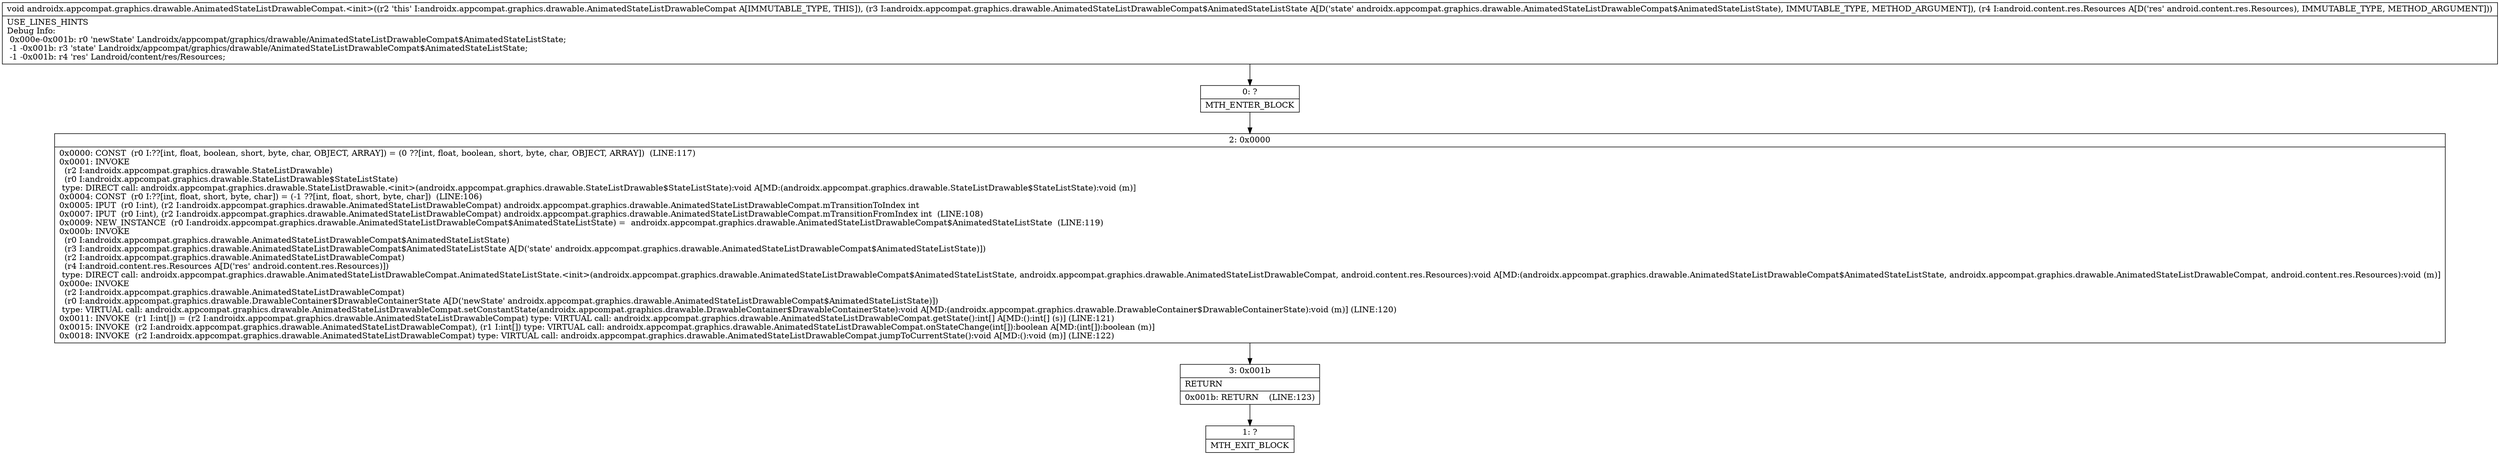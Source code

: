 digraph "CFG forandroidx.appcompat.graphics.drawable.AnimatedStateListDrawableCompat.\<init\>(Landroidx\/appcompat\/graphics\/drawable\/AnimatedStateListDrawableCompat$AnimatedStateListState;Landroid\/content\/res\/Resources;)V" {
Node_0 [shape=record,label="{0\:\ ?|MTH_ENTER_BLOCK\l}"];
Node_2 [shape=record,label="{2\:\ 0x0000|0x0000: CONST  (r0 I:??[int, float, boolean, short, byte, char, OBJECT, ARRAY]) = (0 ??[int, float, boolean, short, byte, char, OBJECT, ARRAY])  (LINE:117)\l0x0001: INVOKE  \l  (r2 I:androidx.appcompat.graphics.drawable.StateListDrawable)\l  (r0 I:androidx.appcompat.graphics.drawable.StateListDrawable$StateListState)\l type: DIRECT call: androidx.appcompat.graphics.drawable.StateListDrawable.\<init\>(androidx.appcompat.graphics.drawable.StateListDrawable$StateListState):void A[MD:(androidx.appcompat.graphics.drawable.StateListDrawable$StateListState):void (m)]\l0x0004: CONST  (r0 I:??[int, float, short, byte, char]) = (\-1 ??[int, float, short, byte, char])  (LINE:106)\l0x0005: IPUT  (r0 I:int), (r2 I:androidx.appcompat.graphics.drawable.AnimatedStateListDrawableCompat) androidx.appcompat.graphics.drawable.AnimatedStateListDrawableCompat.mTransitionToIndex int \l0x0007: IPUT  (r0 I:int), (r2 I:androidx.appcompat.graphics.drawable.AnimatedStateListDrawableCompat) androidx.appcompat.graphics.drawable.AnimatedStateListDrawableCompat.mTransitionFromIndex int  (LINE:108)\l0x0009: NEW_INSTANCE  (r0 I:androidx.appcompat.graphics.drawable.AnimatedStateListDrawableCompat$AnimatedStateListState) =  androidx.appcompat.graphics.drawable.AnimatedStateListDrawableCompat$AnimatedStateListState  (LINE:119)\l0x000b: INVOKE  \l  (r0 I:androidx.appcompat.graphics.drawable.AnimatedStateListDrawableCompat$AnimatedStateListState)\l  (r3 I:androidx.appcompat.graphics.drawable.AnimatedStateListDrawableCompat$AnimatedStateListState A[D('state' androidx.appcompat.graphics.drawable.AnimatedStateListDrawableCompat$AnimatedStateListState)])\l  (r2 I:androidx.appcompat.graphics.drawable.AnimatedStateListDrawableCompat)\l  (r4 I:android.content.res.Resources A[D('res' android.content.res.Resources)])\l type: DIRECT call: androidx.appcompat.graphics.drawable.AnimatedStateListDrawableCompat.AnimatedStateListState.\<init\>(androidx.appcompat.graphics.drawable.AnimatedStateListDrawableCompat$AnimatedStateListState, androidx.appcompat.graphics.drawable.AnimatedStateListDrawableCompat, android.content.res.Resources):void A[MD:(androidx.appcompat.graphics.drawable.AnimatedStateListDrawableCompat$AnimatedStateListState, androidx.appcompat.graphics.drawable.AnimatedStateListDrawableCompat, android.content.res.Resources):void (m)]\l0x000e: INVOKE  \l  (r2 I:androidx.appcompat.graphics.drawable.AnimatedStateListDrawableCompat)\l  (r0 I:androidx.appcompat.graphics.drawable.DrawableContainer$DrawableContainerState A[D('newState' androidx.appcompat.graphics.drawable.AnimatedStateListDrawableCompat$AnimatedStateListState)])\l type: VIRTUAL call: androidx.appcompat.graphics.drawable.AnimatedStateListDrawableCompat.setConstantState(androidx.appcompat.graphics.drawable.DrawableContainer$DrawableContainerState):void A[MD:(androidx.appcompat.graphics.drawable.DrawableContainer$DrawableContainerState):void (m)] (LINE:120)\l0x0011: INVOKE  (r1 I:int[]) = (r2 I:androidx.appcompat.graphics.drawable.AnimatedStateListDrawableCompat) type: VIRTUAL call: androidx.appcompat.graphics.drawable.AnimatedStateListDrawableCompat.getState():int[] A[MD:():int[] (s)] (LINE:121)\l0x0015: INVOKE  (r2 I:androidx.appcompat.graphics.drawable.AnimatedStateListDrawableCompat), (r1 I:int[]) type: VIRTUAL call: androidx.appcompat.graphics.drawable.AnimatedStateListDrawableCompat.onStateChange(int[]):boolean A[MD:(int[]):boolean (m)]\l0x0018: INVOKE  (r2 I:androidx.appcompat.graphics.drawable.AnimatedStateListDrawableCompat) type: VIRTUAL call: androidx.appcompat.graphics.drawable.AnimatedStateListDrawableCompat.jumpToCurrentState():void A[MD:():void (m)] (LINE:122)\l}"];
Node_3 [shape=record,label="{3\:\ 0x001b|RETURN\l|0x001b: RETURN    (LINE:123)\l}"];
Node_1 [shape=record,label="{1\:\ ?|MTH_EXIT_BLOCK\l}"];
MethodNode[shape=record,label="{void androidx.appcompat.graphics.drawable.AnimatedStateListDrawableCompat.\<init\>((r2 'this' I:androidx.appcompat.graphics.drawable.AnimatedStateListDrawableCompat A[IMMUTABLE_TYPE, THIS]), (r3 I:androidx.appcompat.graphics.drawable.AnimatedStateListDrawableCompat$AnimatedStateListState A[D('state' androidx.appcompat.graphics.drawable.AnimatedStateListDrawableCompat$AnimatedStateListState), IMMUTABLE_TYPE, METHOD_ARGUMENT]), (r4 I:android.content.res.Resources A[D('res' android.content.res.Resources), IMMUTABLE_TYPE, METHOD_ARGUMENT]))  | USE_LINES_HINTS\lDebug Info:\l  0x000e\-0x001b: r0 'newState' Landroidx\/appcompat\/graphics\/drawable\/AnimatedStateListDrawableCompat$AnimatedStateListState;\l  \-1 \-0x001b: r3 'state' Landroidx\/appcompat\/graphics\/drawable\/AnimatedStateListDrawableCompat$AnimatedStateListState;\l  \-1 \-0x001b: r4 'res' Landroid\/content\/res\/Resources;\l}"];
MethodNode -> Node_0;Node_0 -> Node_2;
Node_2 -> Node_3;
Node_3 -> Node_1;
}


